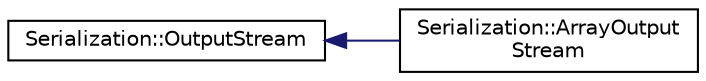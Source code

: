digraph "Graphical Class Hierarchy"
{
  edge [fontname="Helvetica",fontsize="10",labelfontname="Helvetica",labelfontsize="10"];
  node [fontname="Helvetica",fontsize="10",shape=record];
  rankdir="LR";
  Node0 [label="Serialization::OutputStream",height=0.2,width=0.4,color="black", fillcolor="white", style="filled",URL="$struct_serialization_1_1_output_stream.html"];
  Node0 -> Node1 [dir="back",color="midnightblue",fontsize="10",style="solid",fontname="Helvetica"];
  Node1 [label="Serialization::ArrayOutput\lStream",height=0.2,width=0.4,color="black", fillcolor="white", style="filled",URL="$struct_serialization_1_1_array_output_stream.html"];
}
